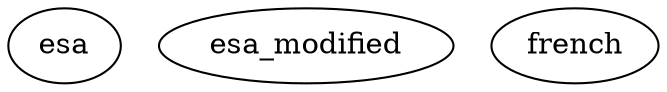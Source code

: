 /* Created by mdot for Matlab */
digraph m2html {

  esa [URL="esa.html"];
  esa_modified [URL="esa_modified.html"];
  french [URL="french.html"];
}